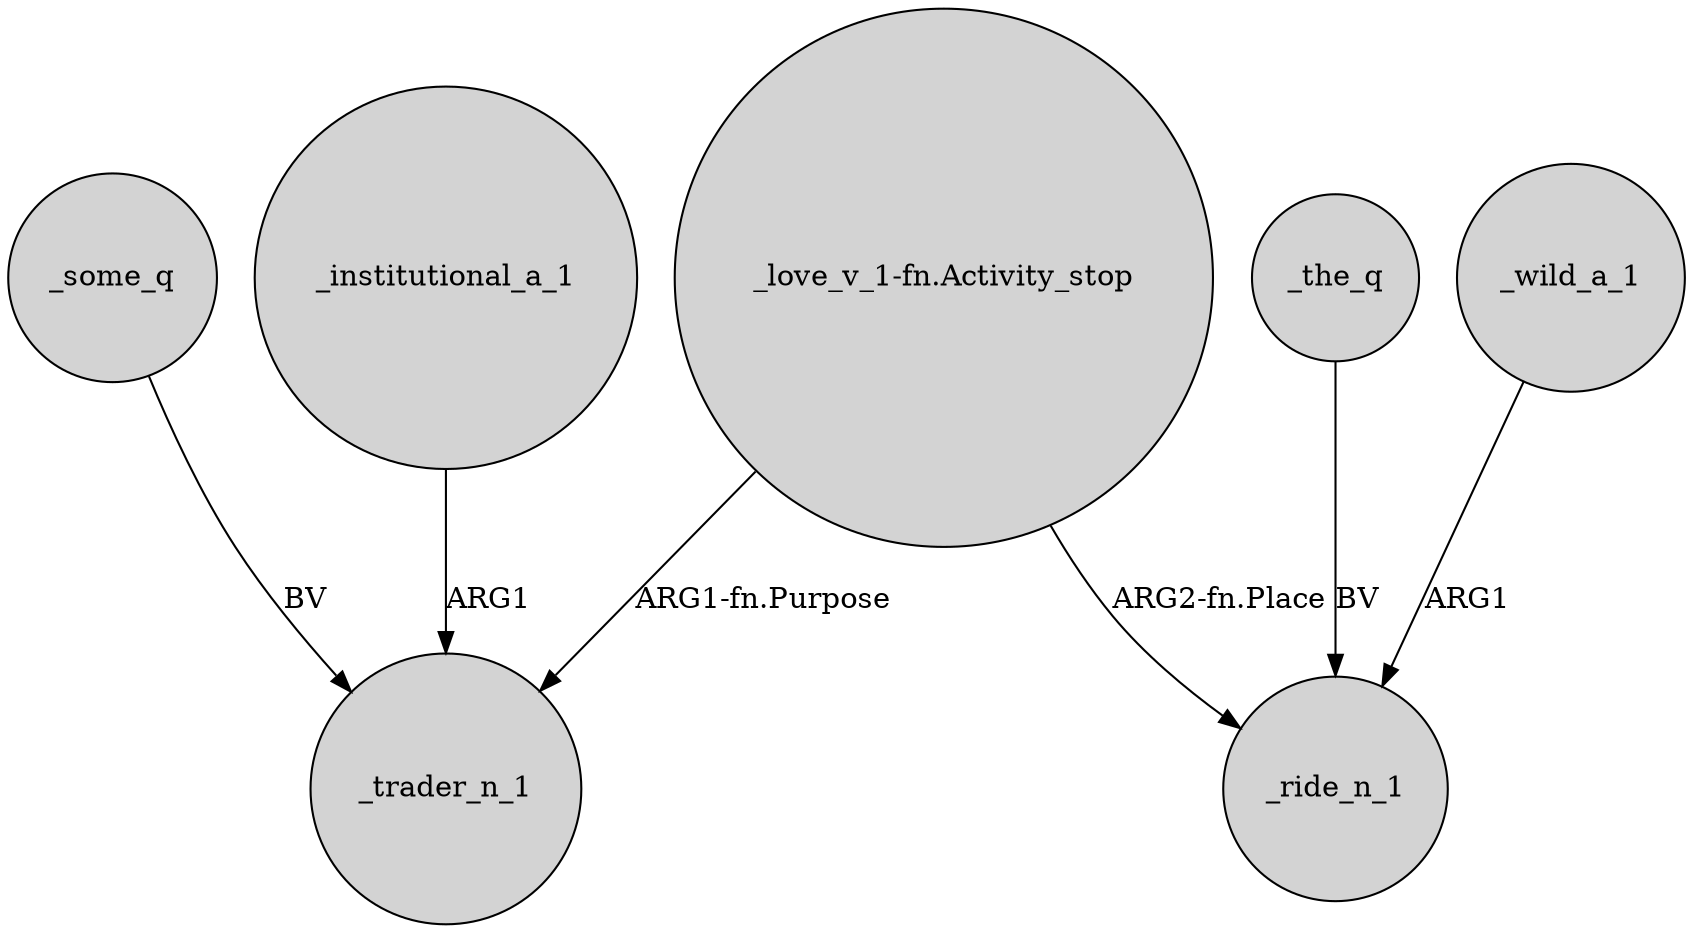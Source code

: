 digraph {
	node [shape=circle style=filled]
	_some_q -> _trader_n_1 [label=BV]
	"_love_v_1-fn.Activity_stop" -> _ride_n_1 [label="ARG2-fn.Place"]
	"_love_v_1-fn.Activity_stop" -> _trader_n_1 [label="ARG1-fn.Purpose"]
	_institutional_a_1 -> _trader_n_1 [label=ARG1]
	_the_q -> _ride_n_1 [label=BV]
	_wild_a_1 -> _ride_n_1 [label=ARG1]
}
